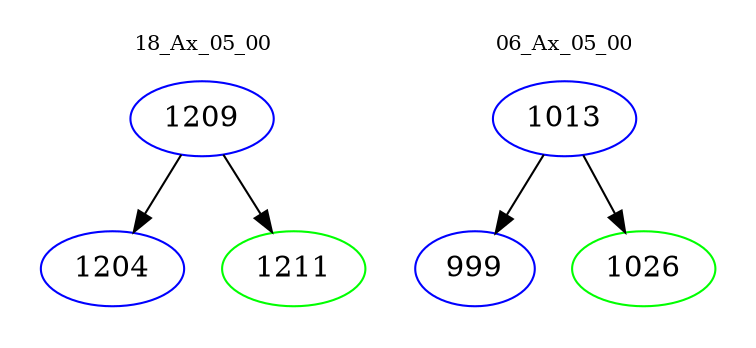 digraph{
subgraph cluster_0 {
color = white
label = "18_Ax_05_00";
fontsize=10;
T0_1209 [label="1209", color="blue"]
T0_1209 -> T0_1204 [color="black"]
T0_1204 [label="1204", color="blue"]
T0_1209 -> T0_1211 [color="black"]
T0_1211 [label="1211", color="green"]
}
subgraph cluster_1 {
color = white
label = "06_Ax_05_00";
fontsize=10;
T1_1013 [label="1013", color="blue"]
T1_1013 -> T1_999 [color="black"]
T1_999 [label="999", color="blue"]
T1_1013 -> T1_1026 [color="black"]
T1_1026 [label="1026", color="green"]
}
}
